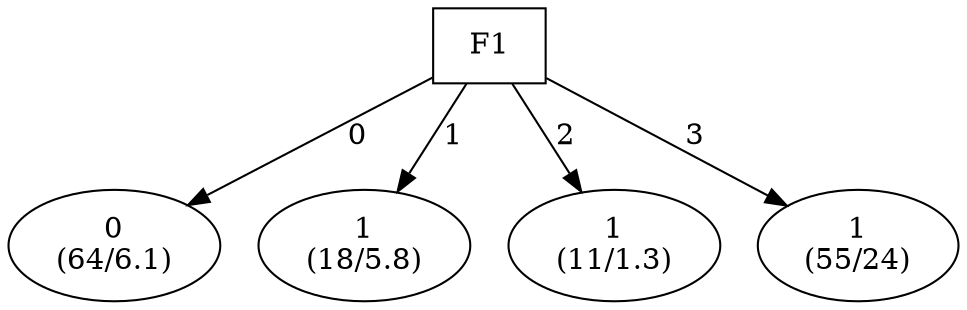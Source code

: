 digraph YaDT {
n0 [ shape=box, label="F1\n"]
n0 -> n1 [label="0"]
n1 [ shape=ellipse, label="0\n(64/6.1)"]
n0 -> n2 [label="1"]
n2 [ shape=ellipse, label="1\n(18/5.8)"]
n0 -> n3 [label="2"]
n3 [ shape=ellipse, label="1\n(11/1.3)"]
n0 -> n4 [label="3"]
n4 [ shape=ellipse, label="1\n(55/24)"]
}
